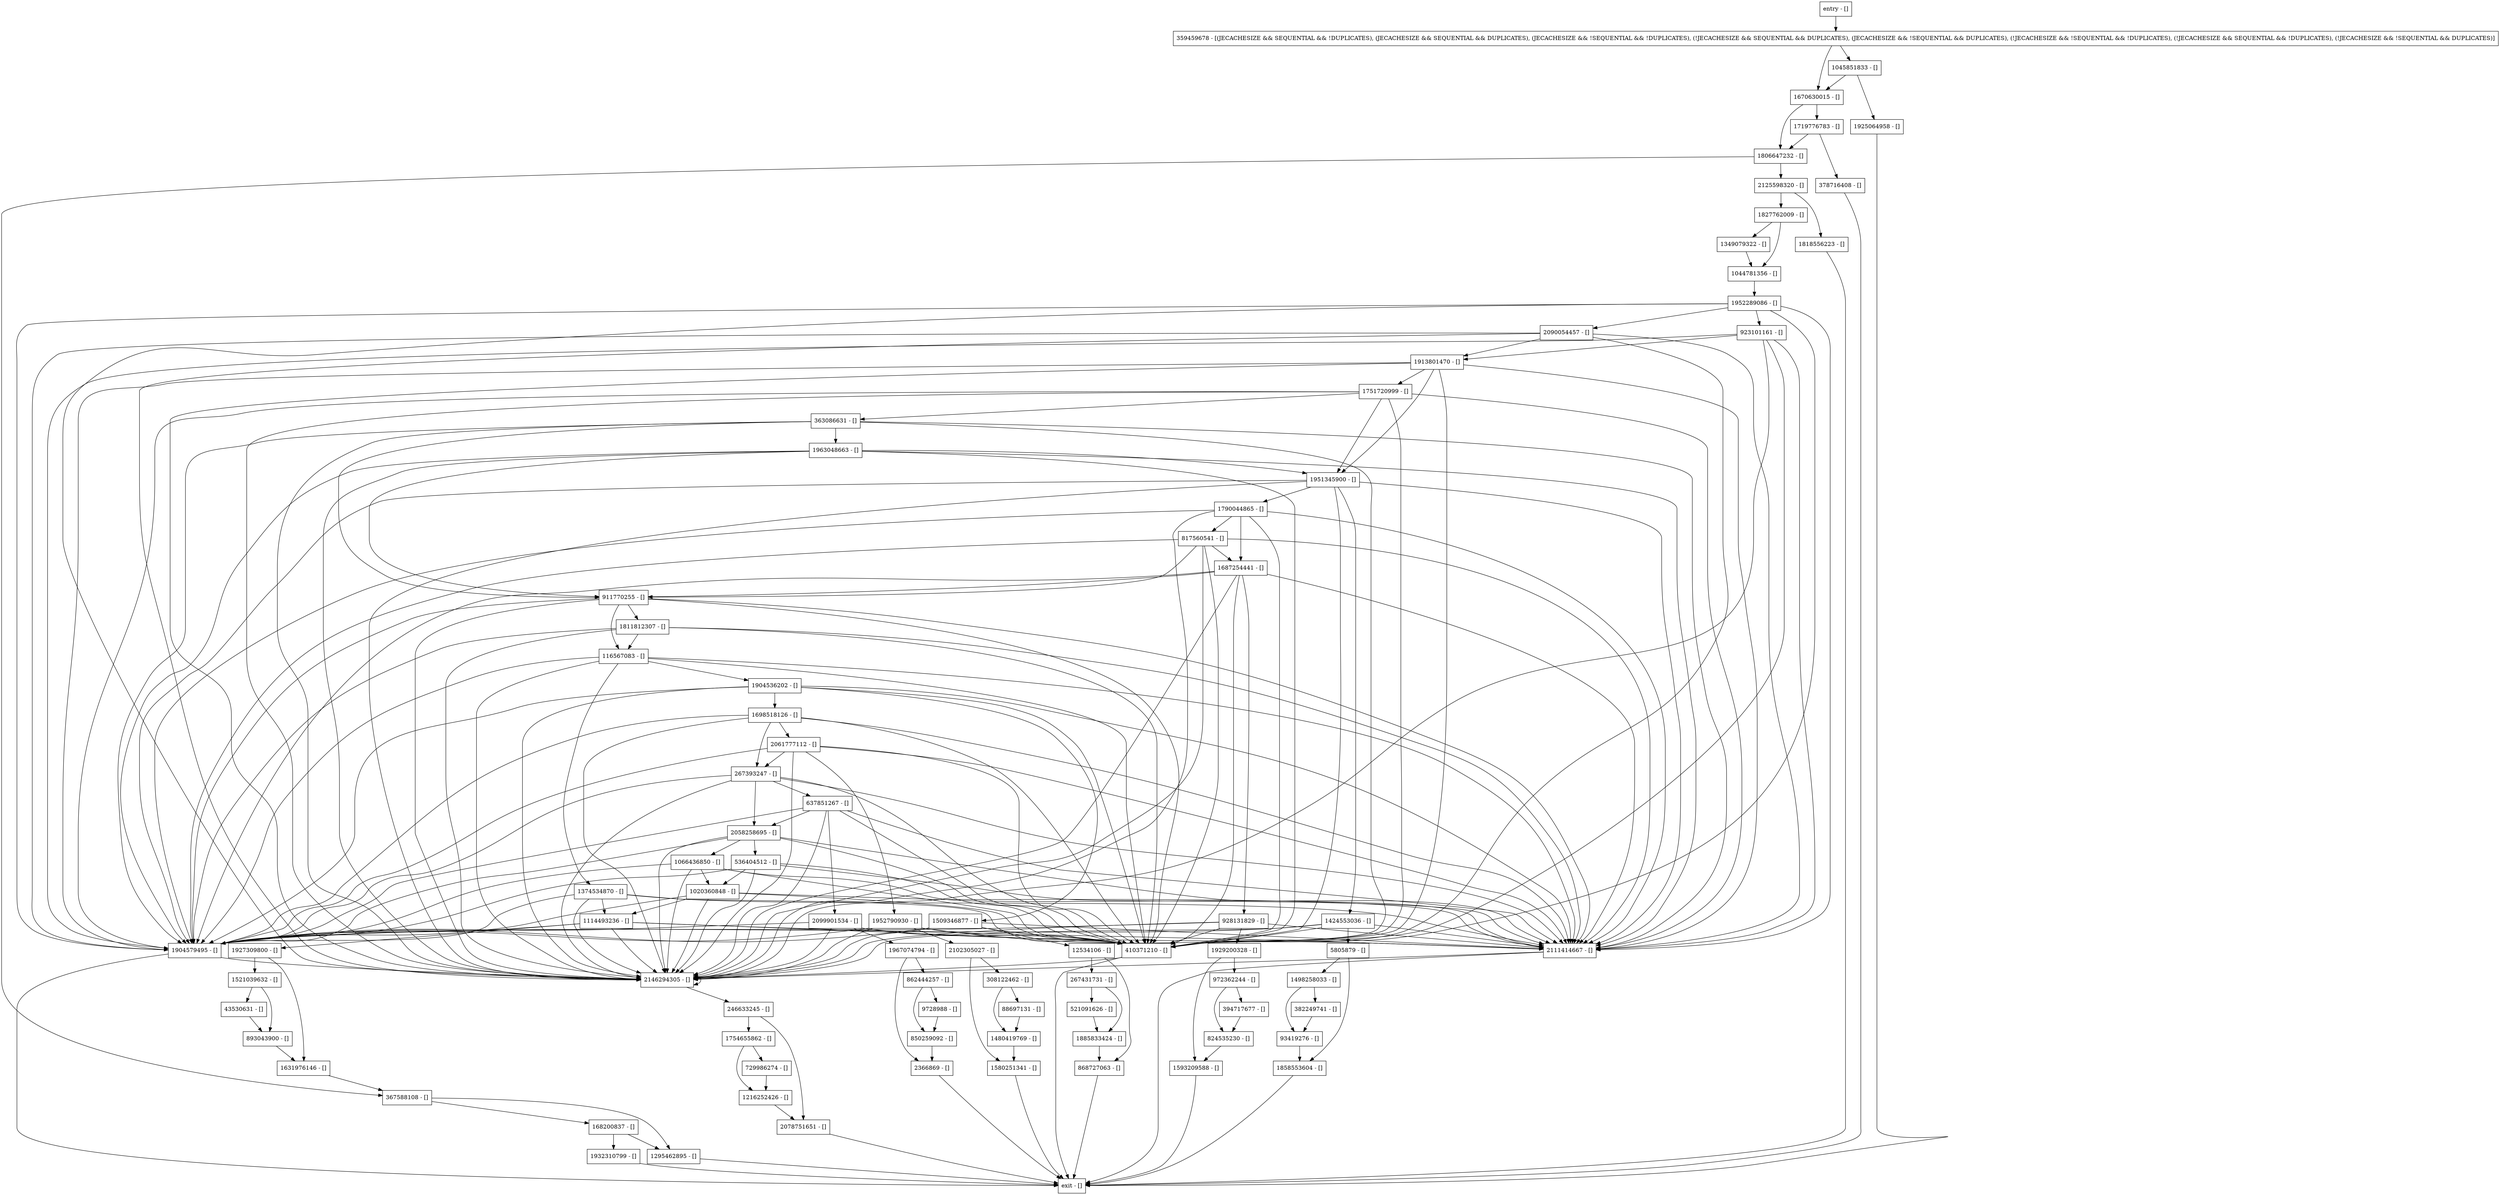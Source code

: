 digraph fetchINWithNoLatch {
node [shape=record];
2146294305 [label="2146294305 - []"];
2058258695 [label="2058258695 - []"];
911770255 [label="911770255 - []"];
1580251341 [label="1580251341 - []"];
1806647232 [label="1806647232 - []"];
1670630015 [label="1670630015 - []"];
2366869 [label="2366869 - []"];
116567083 [label="116567083 - []"];
1480419769 [label="1480419769 - []"];
729986274 [label="729986274 - []"];
1374534870 [label="1374534870 - []"];
2125598320 [label="2125598320 - []"];
168200837 [label="168200837 - []"];
1904579495 [label="1904579495 - []"];
367588108 [label="367588108 - []"];
1424553036 [label="1424553036 - []"];
868727063 [label="868727063 - []"];
1858553604 [label="1858553604 - []"];
1216252426 [label="1216252426 - []"];
1751720999 [label="1751720999 - []"];
1698518126 [label="1698518126 - []"];
246633245 [label="246633245 - []"];
536404512 [label="536404512 - []"];
410371210 [label="410371210 - []"];
1295462895 [label="1295462895 - []"];
1044781356 [label="1044781356 - []"];
1687254441 [label="1687254441 - []"];
1904536202 [label="1904536202 - []"];
1790044865 [label="1790044865 - []"];
12534106 [label="12534106 - []"];
1885833424 [label="1885833424 - []"];
1066436850 [label="1066436850 - []"];
267393247 [label="267393247 - []"];
2061777112 [label="2061777112 - []"];
1754655862 [label="1754655862 - []"];
382249741 [label="382249741 - []"];
1719776783 [label="1719776783 - []"];
43530631 [label="43530631 - []"];
entry [label="entry - []"];
exit [label="exit - []"];
1827762009 [label="1827762009 - []"];
862444257 [label="862444257 - []"];
2111414667 [label="2111414667 - []"];
521091626 [label="521091626 - []"];
1951345900 [label="1951345900 - []"];
363086631 [label="363086631 - []"];
1509346877 [label="1509346877 - []"];
1952289086 [label="1952289086 - []"];
1811812307 [label="1811812307 - []"];
267431731 [label="267431731 - []"];
5805879 [label="5805879 - []"];
93419276 [label="93419276 - []"];
1967074794 [label="1967074794 - []"];
817560541 [label="817560541 - []"];
394717677 [label="394717677 - []"];
1498258033 [label="1498258033 - []"];
1631976146 [label="1631976146 - []"];
359459678 [label="359459678 - [(JECACHESIZE && SEQUENTIAL && !DUPLICATES), (JECACHESIZE && SEQUENTIAL && DUPLICATES), (JECACHESIZE && !SEQUENTIAL && !DUPLICATES), (!JECACHESIZE && SEQUENTIAL && DUPLICATES), (JECACHESIZE && !SEQUENTIAL && DUPLICATES), (!JECACHESIZE && !SEQUENTIAL && !DUPLICATES), (!JECACHESIZE && SEQUENTIAL && !DUPLICATES), (!JECACHESIZE && !SEQUENTIAL && DUPLICATES)]"];
1593209588 [label="1593209588 - []"];
928131829 [label="928131829 - []"];
1818556223 [label="1818556223 - []"];
923101161 [label="923101161 - []"];
2090054457 [label="2090054457 - []"];
2102305027 [label="2102305027 - []"];
972362244 [label="972362244 - []"];
824535230 [label="824535230 - []"];
850259092 [label="850259092 - []"];
1929200328 [label="1929200328 - []"];
1932310799 [label="1932310799 - []"];
2099901534 [label="2099901534 - []"];
1927309800 [label="1927309800 - []"];
637851267 [label="637851267 - []"];
893043900 [label="893043900 - []"];
1963048663 [label="1963048663 - []"];
1020360848 [label="1020360848 - []"];
9728988 [label="9728988 - []"];
378716408 [label="378716408 - []"];
1925064958 [label="1925064958 - []"];
1349079322 [label="1349079322 - []"];
1913801470 [label="1913801470 - []"];
1521039632 [label="1521039632 - []"];
1114493236 [label="1114493236 - []"];
308122462 [label="308122462 - []"];
1045851833 [label="1045851833 - []"];
1952790930 [label="1952790930 - []"];
2078751651 [label="2078751651 - []"];
88697131 [label="88697131 - []"];
entry;
exit;
2146294305 -> 2146294305;
2146294305 -> 246633245;
2058258695 -> 2146294305;
2058258695 -> 536404512;
2058258695 -> 410371210;
2058258695 -> 1066436850;
2058258695 -> 2111414667;
2058258695 -> 1904579495;
911770255 -> 2146294305;
911770255 -> 1811812307;
911770255 -> 410371210;
911770255 -> 2111414667;
911770255 -> 116567083;
911770255 -> 1904579495;
1580251341 -> exit;
1806647232 -> 367588108;
1806647232 -> 2125598320;
1670630015 -> 1719776783;
1670630015 -> 1806647232;
2366869 -> exit;
116567083 -> 2146294305;
116567083 -> 1374534870;
116567083 -> 410371210;
116567083 -> 1904536202;
116567083 -> 2111414667;
116567083 -> 1904579495;
1480419769 -> 1580251341;
729986274 -> 1216252426;
1374534870 -> 2146294305;
1374534870 -> 1114493236;
1374534870 -> 410371210;
1374534870 -> 2111414667;
1374534870 -> 1904579495;
2125598320 -> 1827762009;
2125598320 -> 1818556223;
168200837 -> 1932310799;
168200837 -> 1295462895;
1904579495 -> 2146294305;
1904579495 -> exit;
367588108 -> 1295462895;
367588108 -> 168200837;
1424553036 -> 2146294305;
1424553036 -> 5805879;
1424553036 -> 410371210;
1424553036 -> 2111414667;
1424553036 -> 1904579495;
868727063 -> exit;
1858553604 -> exit;
1216252426 -> 2078751651;
1751720999 -> 363086631;
1751720999 -> 2146294305;
1751720999 -> 410371210;
1751720999 -> 2111414667;
1751720999 -> 1951345900;
1751720999 -> 1904579495;
1698518126 -> 2146294305;
1698518126 -> 410371210;
1698518126 -> 2111414667;
1698518126 -> 267393247;
1698518126 -> 2061777112;
1698518126 -> 1904579495;
246633245 -> 2078751651;
246633245 -> 1754655862;
536404512 -> 2146294305;
536404512 -> 410371210;
536404512 -> 1020360848;
536404512 -> 2111414667;
536404512 -> 1904579495;
410371210 -> 2146294305;
410371210 -> exit;
1295462895 -> exit;
1044781356 -> 1952289086;
1687254441 -> 2146294305;
1687254441 -> 911770255;
1687254441 -> 410371210;
1687254441 -> 928131829;
1687254441 -> 2111414667;
1687254441 -> 1904579495;
1904536202 -> 2146294305;
1904536202 -> 1509346877;
1904536202 -> 1698518126;
1904536202 -> 410371210;
1904536202 -> 2111414667;
1904536202 -> 1904579495;
1790044865 -> 2146294305;
1790044865 -> 410371210;
1790044865 -> 817560541;
1790044865 -> 1687254441;
1790044865 -> 2111414667;
1790044865 -> 1904579495;
12534106 -> 868727063;
12534106 -> 267431731;
1885833424 -> 868727063;
1066436850 -> 2146294305;
1066436850 -> 410371210;
1066436850 -> 1020360848;
1066436850 -> 2111414667;
1066436850 -> 1904579495;
267393247 -> 2146294305;
267393247 -> 2058258695;
267393247 -> 410371210;
267393247 -> 637851267;
267393247 -> 2111414667;
267393247 -> 1904579495;
2061777112 -> 2146294305;
2061777112 -> 410371210;
2061777112 -> 1952790930;
2061777112 -> 2111414667;
2061777112 -> 267393247;
2061777112 -> 1904579495;
1754655862 -> 729986274;
1754655862 -> 1216252426;
382249741 -> 93419276;
1719776783 -> 378716408;
1719776783 -> 1806647232;
43530631 -> 893043900;
entry -> 359459678;
1827762009 -> 1349079322;
1827762009 -> 1044781356;
862444257 -> 9728988;
862444257 -> 850259092;
2111414667 -> 2146294305;
2111414667 -> exit;
521091626 -> 1885833424;
1951345900 -> 2146294305;
1951345900 -> 1424553036;
1951345900 -> 410371210;
1951345900 -> 1790044865;
1951345900 -> 2111414667;
1951345900 -> 1904579495;
363086631 -> 2146294305;
363086631 -> 911770255;
363086631 -> 410371210;
363086631 -> 1963048663;
363086631 -> 2111414667;
363086631 -> 1904579495;
1509346877 -> 2146294305;
1509346877 -> 410371210;
1509346877 -> 12534106;
1509346877 -> 2111414667;
1509346877 -> 1904579495;
1952289086 -> 2146294305;
1952289086 -> 410371210;
1952289086 -> 923101161;
1952289086 -> 2090054457;
1952289086 -> 2111414667;
1952289086 -> 1904579495;
1811812307 -> 2146294305;
1811812307 -> 410371210;
1811812307 -> 2111414667;
1811812307 -> 116567083;
1811812307 -> 1904579495;
267431731 -> 1885833424;
267431731 -> 521091626;
5805879 -> 1498258033;
5805879 -> 1858553604;
93419276 -> 1858553604;
1967074794 -> 862444257;
1967074794 -> 2366869;
817560541 -> 2146294305;
817560541 -> 911770255;
817560541 -> 410371210;
817560541 -> 1687254441;
817560541 -> 2111414667;
817560541 -> 1904579495;
394717677 -> 824535230;
1498258033 -> 93419276;
1498258033 -> 382249741;
1631976146 -> 367588108;
359459678 -> 1045851833;
359459678 -> 1670630015;
1593209588 -> exit;
928131829 -> 1929200328;
928131829 -> 2146294305;
928131829 -> 410371210;
928131829 -> 2111414667;
928131829 -> 1904579495;
1818556223 -> exit;
923101161 -> 2146294305;
923101161 -> 1913801470;
923101161 -> 410371210;
923101161 -> 2111414667;
923101161 -> 1904579495;
2090054457 -> 2146294305;
2090054457 -> 1913801470;
2090054457 -> 410371210;
2090054457 -> 2111414667;
2090054457 -> 1904579495;
2102305027 -> 1580251341;
2102305027 -> 308122462;
972362244 -> 394717677;
972362244 -> 824535230;
824535230 -> 1593209588;
850259092 -> 2366869;
1929200328 -> 1593209588;
1929200328 -> 972362244;
1932310799 -> exit;
2099901534 -> 2146294305;
2099901534 -> 1967074794;
2099901534 -> 410371210;
2099901534 -> 2111414667;
2099901534 -> 1904579495;
1927309800 -> 1631976146;
1927309800 -> 1521039632;
637851267 -> 2146294305;
637851267 -> 2058258695;
637851267 -> 410371210;
637851267 -> 2099901534;
637851267 -> 2111414667;
637851267 -> 1904579495;
893043900 -> 1631976146;
1963048663 -> 2146294305;
1963048663 -> 911770255;
1963048663 -> 410371210;
1963048663 -> 2111414667;
1963048663 -> 1951345900;
1963048663 -> 1904579495;
1020360848 -> 2146294305;
1020360848 -> 1114493236;
1020360848 -> 410371210;
1020360848 -> 2111414667;
1020360848 -> 1904579495;
9728988 -> 850259092;
378716408 -> exit;
1925064958 -> exit;
1349079322 -> 1044781356;
1913801470 -> 2146294305;
1913801470 -> 1751720999;
1913801470 -> 410371210;
1913801470 -> 2111414667;
1913801470 -> 1951345900;
1913801470 -> 1904579495;
1521039632 -> 43530631;
1521039632 -> 893043900;
1114493236 -> 2146294305;
1114493236 -> 410371210;
1114493236 -> 1927309800;
1114493236 -> 2111414667;
1114493236 -> 1904579495;
308122462 -> 1480419769;
308122462 -> 88697131;
1045851833 -> 1925064958;
1045851833 -> 1670630015;
1952790930 -> 2146294305;
1952790930 -> 410371210;
1952790930 -> 2102305027;
1952790930 -> 2111414667;
1952790930 -> 1904579495;
2078751651 -> exit;
88697131 -> 1480419769;
}

